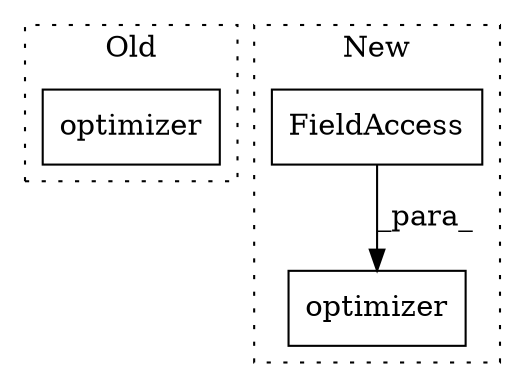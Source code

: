 digraph G {
subgraph cluster0 {
1 [label="optimizer" a="32" s="950,984" l="10,1" shape="box"];
label = "Old";
style="dotted";
}
subgraph cluster1 {
2 [label="optimizer" a="32" s="1103,1130" l="10,1" shape="box"];
3 [label="FieldAccess" a="22" s="1124" l="6" shape="box"];
label = "New";
style="dotted";
}
3 -> 2 [label="_para_"];
}
